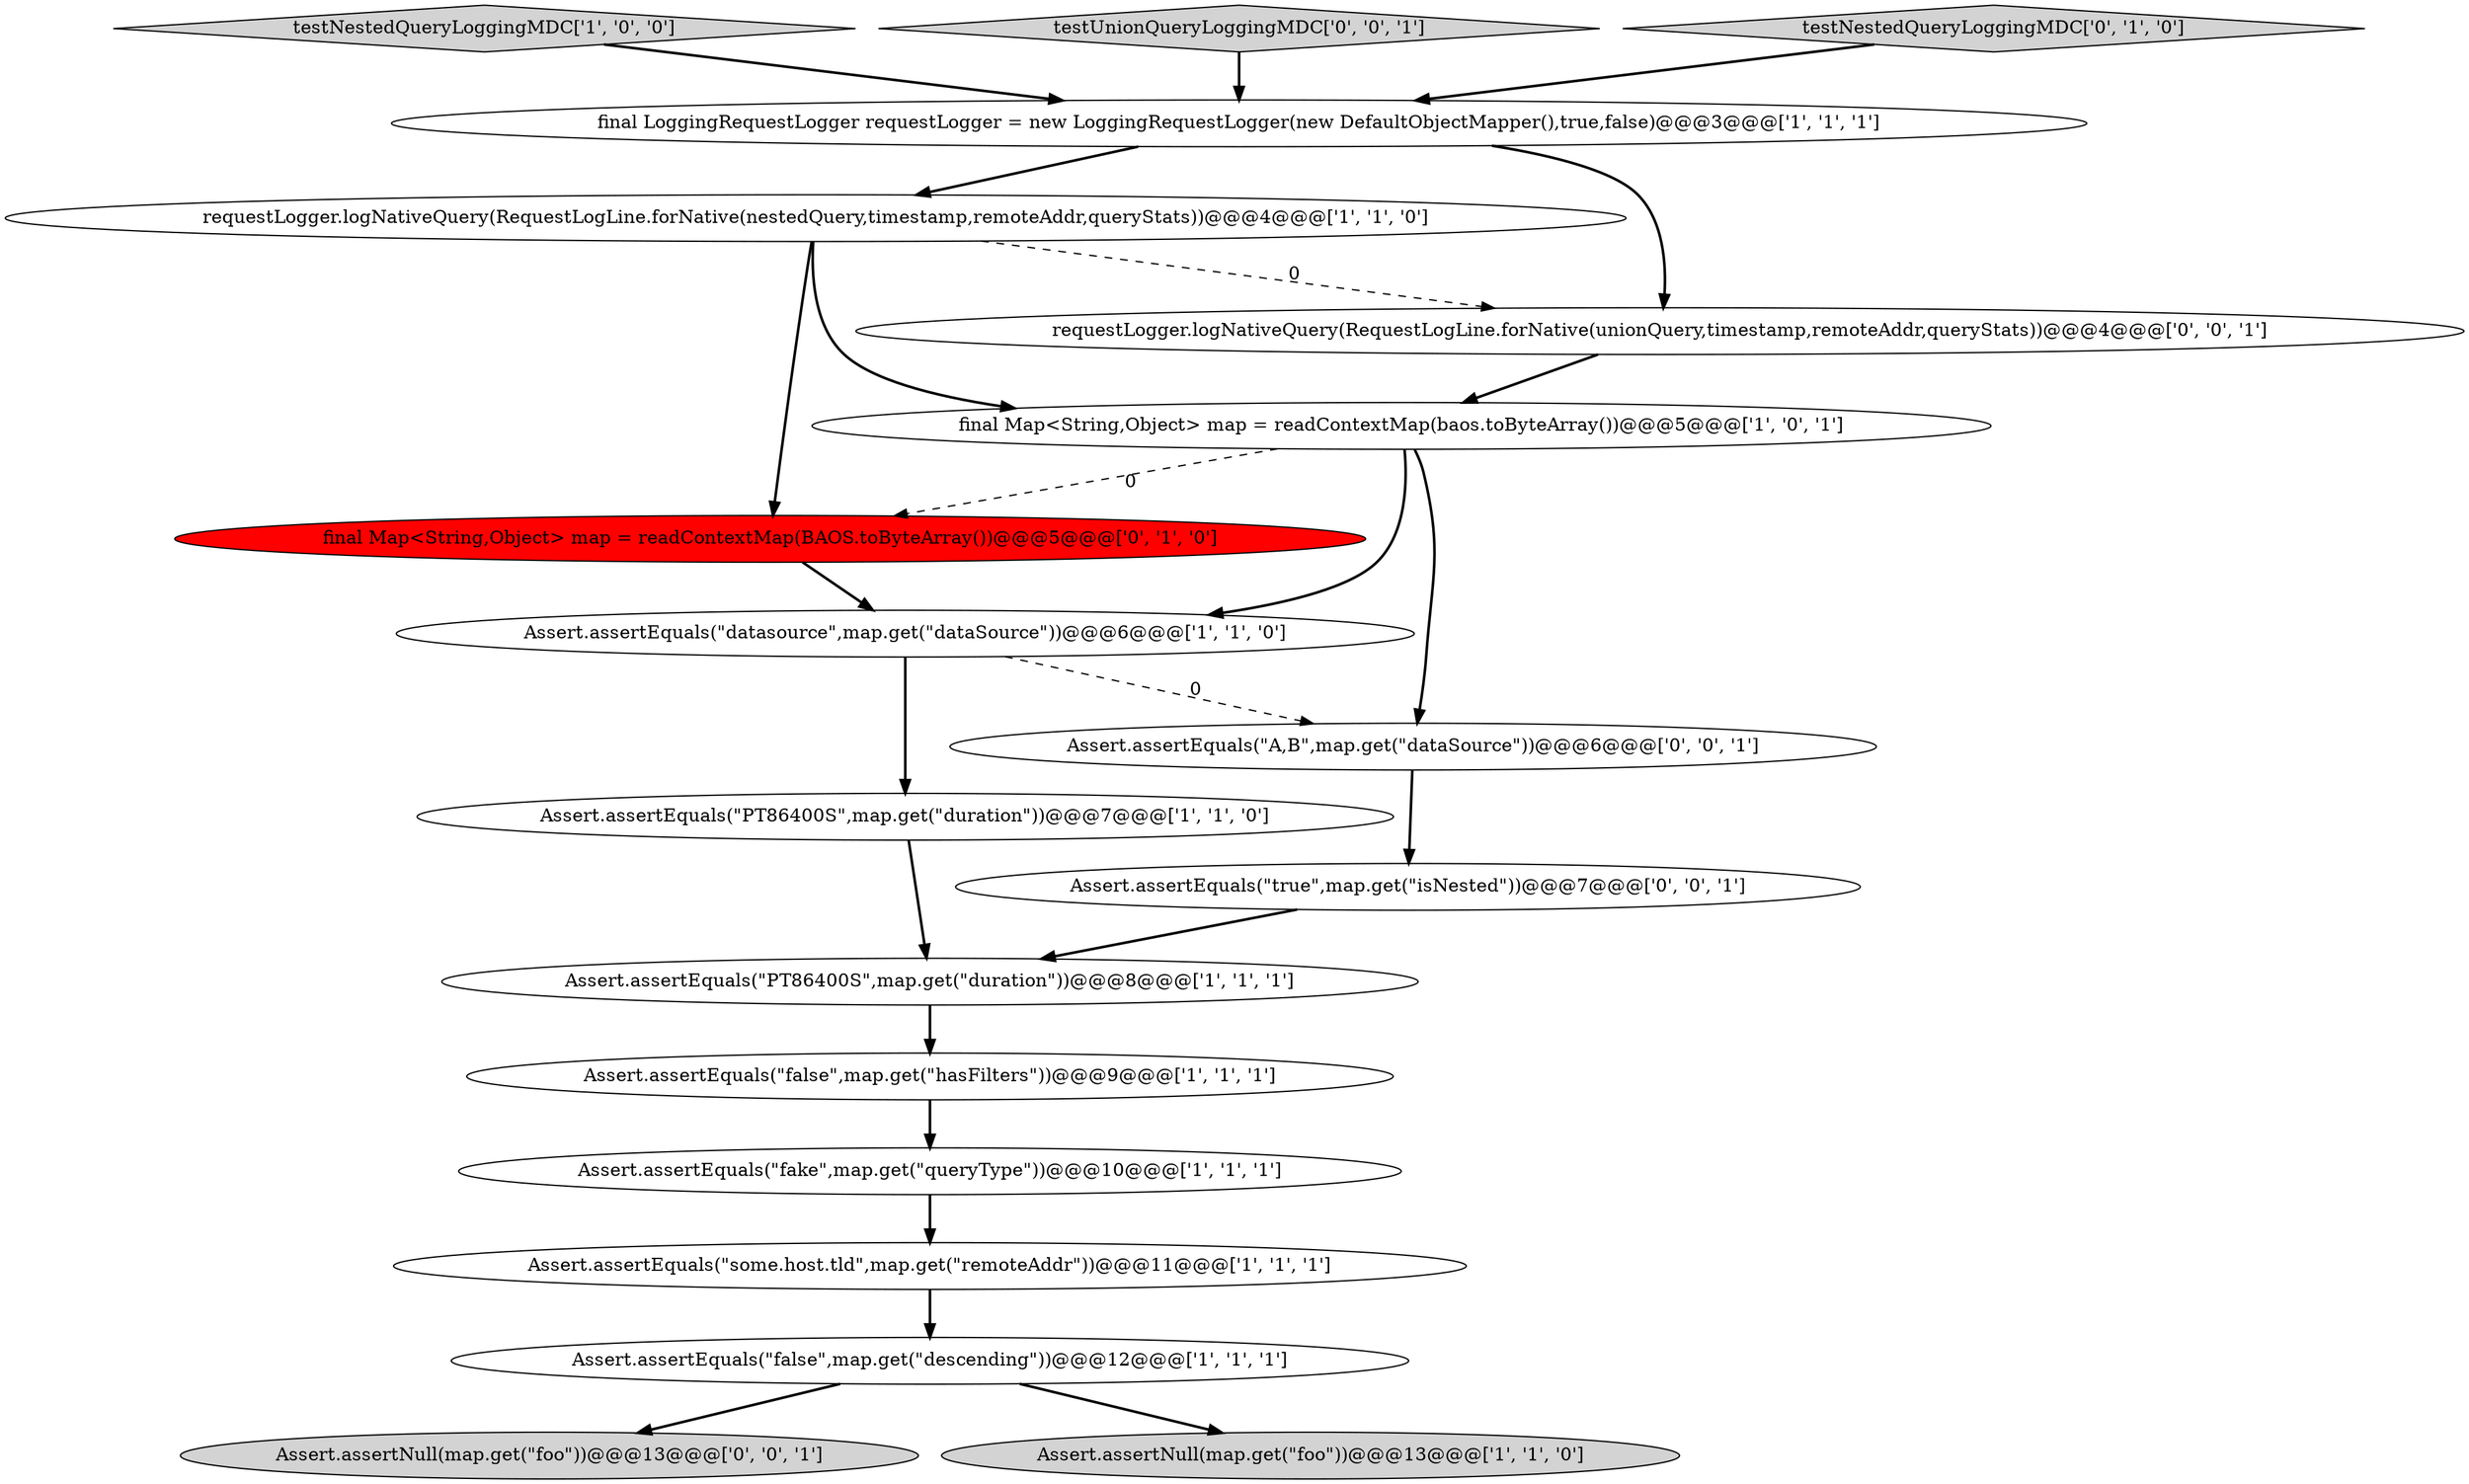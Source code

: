digraph {
9 [style = filled, label = "testNestedQueryLoggingMDC['1', '0', '0']", fillcolor = lightgray, shape = diamond image = "AAA0AAABBB1BBB"];
16 [style = filled, label = "Assert.assertNull(map.get(\"foo\"))@@@13@@@['0', '0', '1']", fillcolor = lightgray, shape = ellipse image = "AAA0AAABBB3BBB"];
10 [style = filled, label = "Assert.assertEquals(\"fake\",map.get(\"queryType\"))@@@10@@@['1', '1', '1']", fillcolor = white, shape = ellipse image = "AAA0AAABBB1BBB"];
0 [style = filled, label = "final LoggingRequestLogger requestLogger = new LoggingRequestLogger(new DefaultObjectMapper(),true,false)@@@3@@@['1', '1', '1']", fillcolor = white, shape = ellipse image = "AAA0AAABBB1BBB"];
18 [style = filled, label = "Assert.assertEquals(\"A,B\",map.get(\"dataSource\"))@@@6@@@['0', '0', '1']", fillcolor = white, shape = ellipse image = "AAA0AAABBB3BBB"];
11 [style = filled, label = "Assert.assertEquals(\"false\",map.get(\"descending\"))@@@12@@@['1', '1', '1']", fillcolor = white, shape = ellipse image = "AAA0AAABBB1BBB"];
1 [style = filled, label = "Assert.assertEquals(\"false\",map.get(\"hasFilters\"))@@@9@@@['1', '1', '1']", fillcolor = white, shape = ellipse image = "AAA0AAABBB1BBB"];
15 [style = filled, label = "Assert.assertEquals(\"true\",map.get(\"isNested\"))@@@7@@@['0', '0', '1']", fillcolor = white, shape = ellipse image = "AAA0AAABBB3BBB"];
17 [style = filled, label = "testUnionQueryLoggingMDC['0', '0', '1']", fillcolor = lightgray, shape = diamond image = "AAA0AAABBB3BBB"];
7 [style = filled, label = "Assert.assertNull(map.get(\"foo\"))@@@13@@@['1', '1', '0']", fillcolor = lightgray, shape = ellipse image = "AAA0AAABBB1BBB"];
2 [style = filled, label = "Assert.assertEquals(\"some.host.tld\",map.get(\"remoteAddr\"))@@@11@@@['1', '1', '1']", fillcolor = white, shape = ellipse image = "AAA0AAABBB1BBB"];
4 [style = filled, label = "Assert.assertEquals(\"PT86400S\",map.get(\"duration\"))@@@8@@@['1', '1', '1']", fillcolor = white, shape = ellipse image = "AAA0AAABBB1BBB"];
3 [style = filled, label = "Assert.assertEquals(\"datasource\",map.get(\"dataSource\"))@@@6@@@['1', '1', '0']", fillcolor = white, shape = ellipse image = "AAA0AAABBB1BBB"];
6 [style = filled, label = "Assert.assertEquals(\"PT86400S\",map.get(\"duration\"))@@@7@@@['1', '1', '0']", fillcolor = white, shape = ellipse image = "AAA0AAABBB1BBB"];
13 [style = filled, label = "testNestedQueryLoggingMDC['0', '1', '0']", fillcolor = lightgray, shape = diamond image = "AAA0AAABBB2BBB"];
12 [style = filled, label = "final Map<String,Object> map = readContextMap(BAOS.toByteArray())@@@5@@@['0', '1', '0']", fillcolor = red, shape = ellipse image = "AAA1AAABBB2BBB"];
5 [style = filled, label = "final Map<String,Object> map = readContextMap(baos.toByteArray())@@@5@@@['1', '0', '1']", fillcolor = white, shape = ellipse image = "AAA0AAABBB1BBB"];
14 [style = filled, label = "requestLogger.logNativeQuery(RequestLogLine.forNative(unionQuery,timestamp,remoteAddr,queryStats))@@@4@@@['0', '0', '1']", fillcolor = white, shape = ellipse image = "AAA0AAABBB3BBB"];
8 [style = filled, label = "requestLogger.logNativeQuery(RequestLogLine.forNative(nestedQuery,timestamp,remoteAddr,queryStats))@@@4@@@['1', '1', '0']", fillcolor = white, shape = ellipse image = "AAA0AAABBB1BBB"];
5->3 [style = bold, label=""];
11->16 [style = bold, label=""];
5->12 [style = dashed, label="0"];
9->0 [style = bold, label=""];
3->18 [style = dashed, label="0"];
18->15 [style = bold, label=""];
3->6 [style = bold, label=""];
5->18 [style = bold, label=""];
8->14 [style = dashed, label="0"];
6->4 [style = bold, label=""];
0->14 [style = bold, label=""];
17->0 [style = bold, label=""];
8->5 [style = bold, label=""];
15->4 [style = bold, label=""];
0->8 [style = bold, label=""];
10->2 [style = bold, label=""];
4->1 [style = bold, label=""];
12->3 [style = bold, label=""];
1->10 [style = bold, label=""];
2->11 [style = bold, label=""];
8->12 [style = bold, label=""];
11->7 [style = bold, label=""];
13->0 [style = bold, label=""];
14->5 [style = bold, label=""];
}
